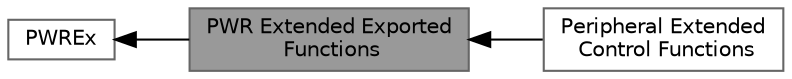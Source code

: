 digraph "PWR Extended Exported Functions"
{
 // LATEX_PDF_SIZE
  bgcolor="transparent";
  edge [fontname=Helvetica,fontsize=10,labelfontname=Helvetica,labelfontsize=10];
  node [fontname=Helvetica,fontsize=10,shape=box,height=0.2,width=0.4];
  rankdir=LR;
  Node2 [id="Node000002",label="PWREx",height=0.2,width=0.4,color="grey40", fillcolor="white", style="filled",URL="$group___p_w_r_ex.html",tooltip="PWREx HAL module driver."];
  Node1 [id="Node000001",label="PWR Extended Exported\l Functions",height=0.2,width=0.4,color="gray40", fillcolor="grey60", style="filled", fontcolor="black",tooltip=" "];
  Node3 [id="Node000003",label="Peripheral Extended\l Control Functions",height=0.2,width=0.4,color="grey40", fillcolor="white", style="filled",URL="$group___p_w_r_ex___exported___functions___group1.html",tooltip=" "];
  Node2->Node1 [shape=plaintext, dir="back", style="solid"];
  Node1->Node3 [shape=plaintext, dir="back", style="solid"];
}

